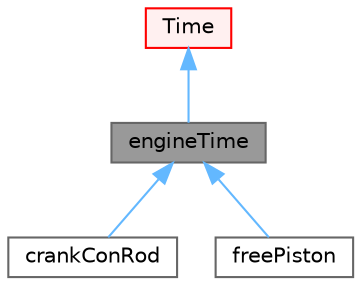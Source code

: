 digraph "engineTime"
{
 // LATEX_PDF_SIZE
  bgcolor="transparent";
  edge [fontname=Helvetica,fontsize=10,labelfontname=Helvetica,labelfontsize=10];
  node [fontname=Helvetica,fontsize=10,shape=box,height=0.2,width=0.4];
  Node1 [id="Node000001",label="engineTime",height=0.2,width=0.4,color="gray40", fillcolor="grey60", style="filled", fontcolor="black",tooltip="An abstract class for the time description of the piston motion."];
  Node2 -> Node1 [id="edge1_Node000001_Node000002",dir="back",color="steelblue1",style="solid",tooltip=" "];
  Node2 [id="Node000002",label="Time",height=0.2,width=0.4,color="red", fillcolor="#FFF0F0", style="filled",URL="$classFoam_1_1Time.html",tooltip="Class to control time during OpenFOAM simulations that is also the top-level objectRegistry."];
  Node1 -> Node16 [id="edge2_Node000001_Node000016",dir="back",color="steelblue1",style="solid",tooltip=" "];
  Node16 [id="Node000016",label="crankConRod",height=0.2,width=0.4,color="gray40", fillcolor="white", style="filled",URL="$classFoam_1_1crankConRod.html",tooltip="Manage time in terms of engine RPM and crank-angle."];
  Node1 -> Node17 [id="edge3_Node000001_Node000017",dir="back",color="steelblue1",style="solid",tooltip=" "];
  Node17 [id="Node000017",label="freePiston",height=0.2,width=0.4,color="gray40", fillcolor="white", style="filled",URL="$classFoam_1_1freePiston.html",tooltip="In case of free pistons, the piston position is determined by a user-defined position according to ti..."];
}
